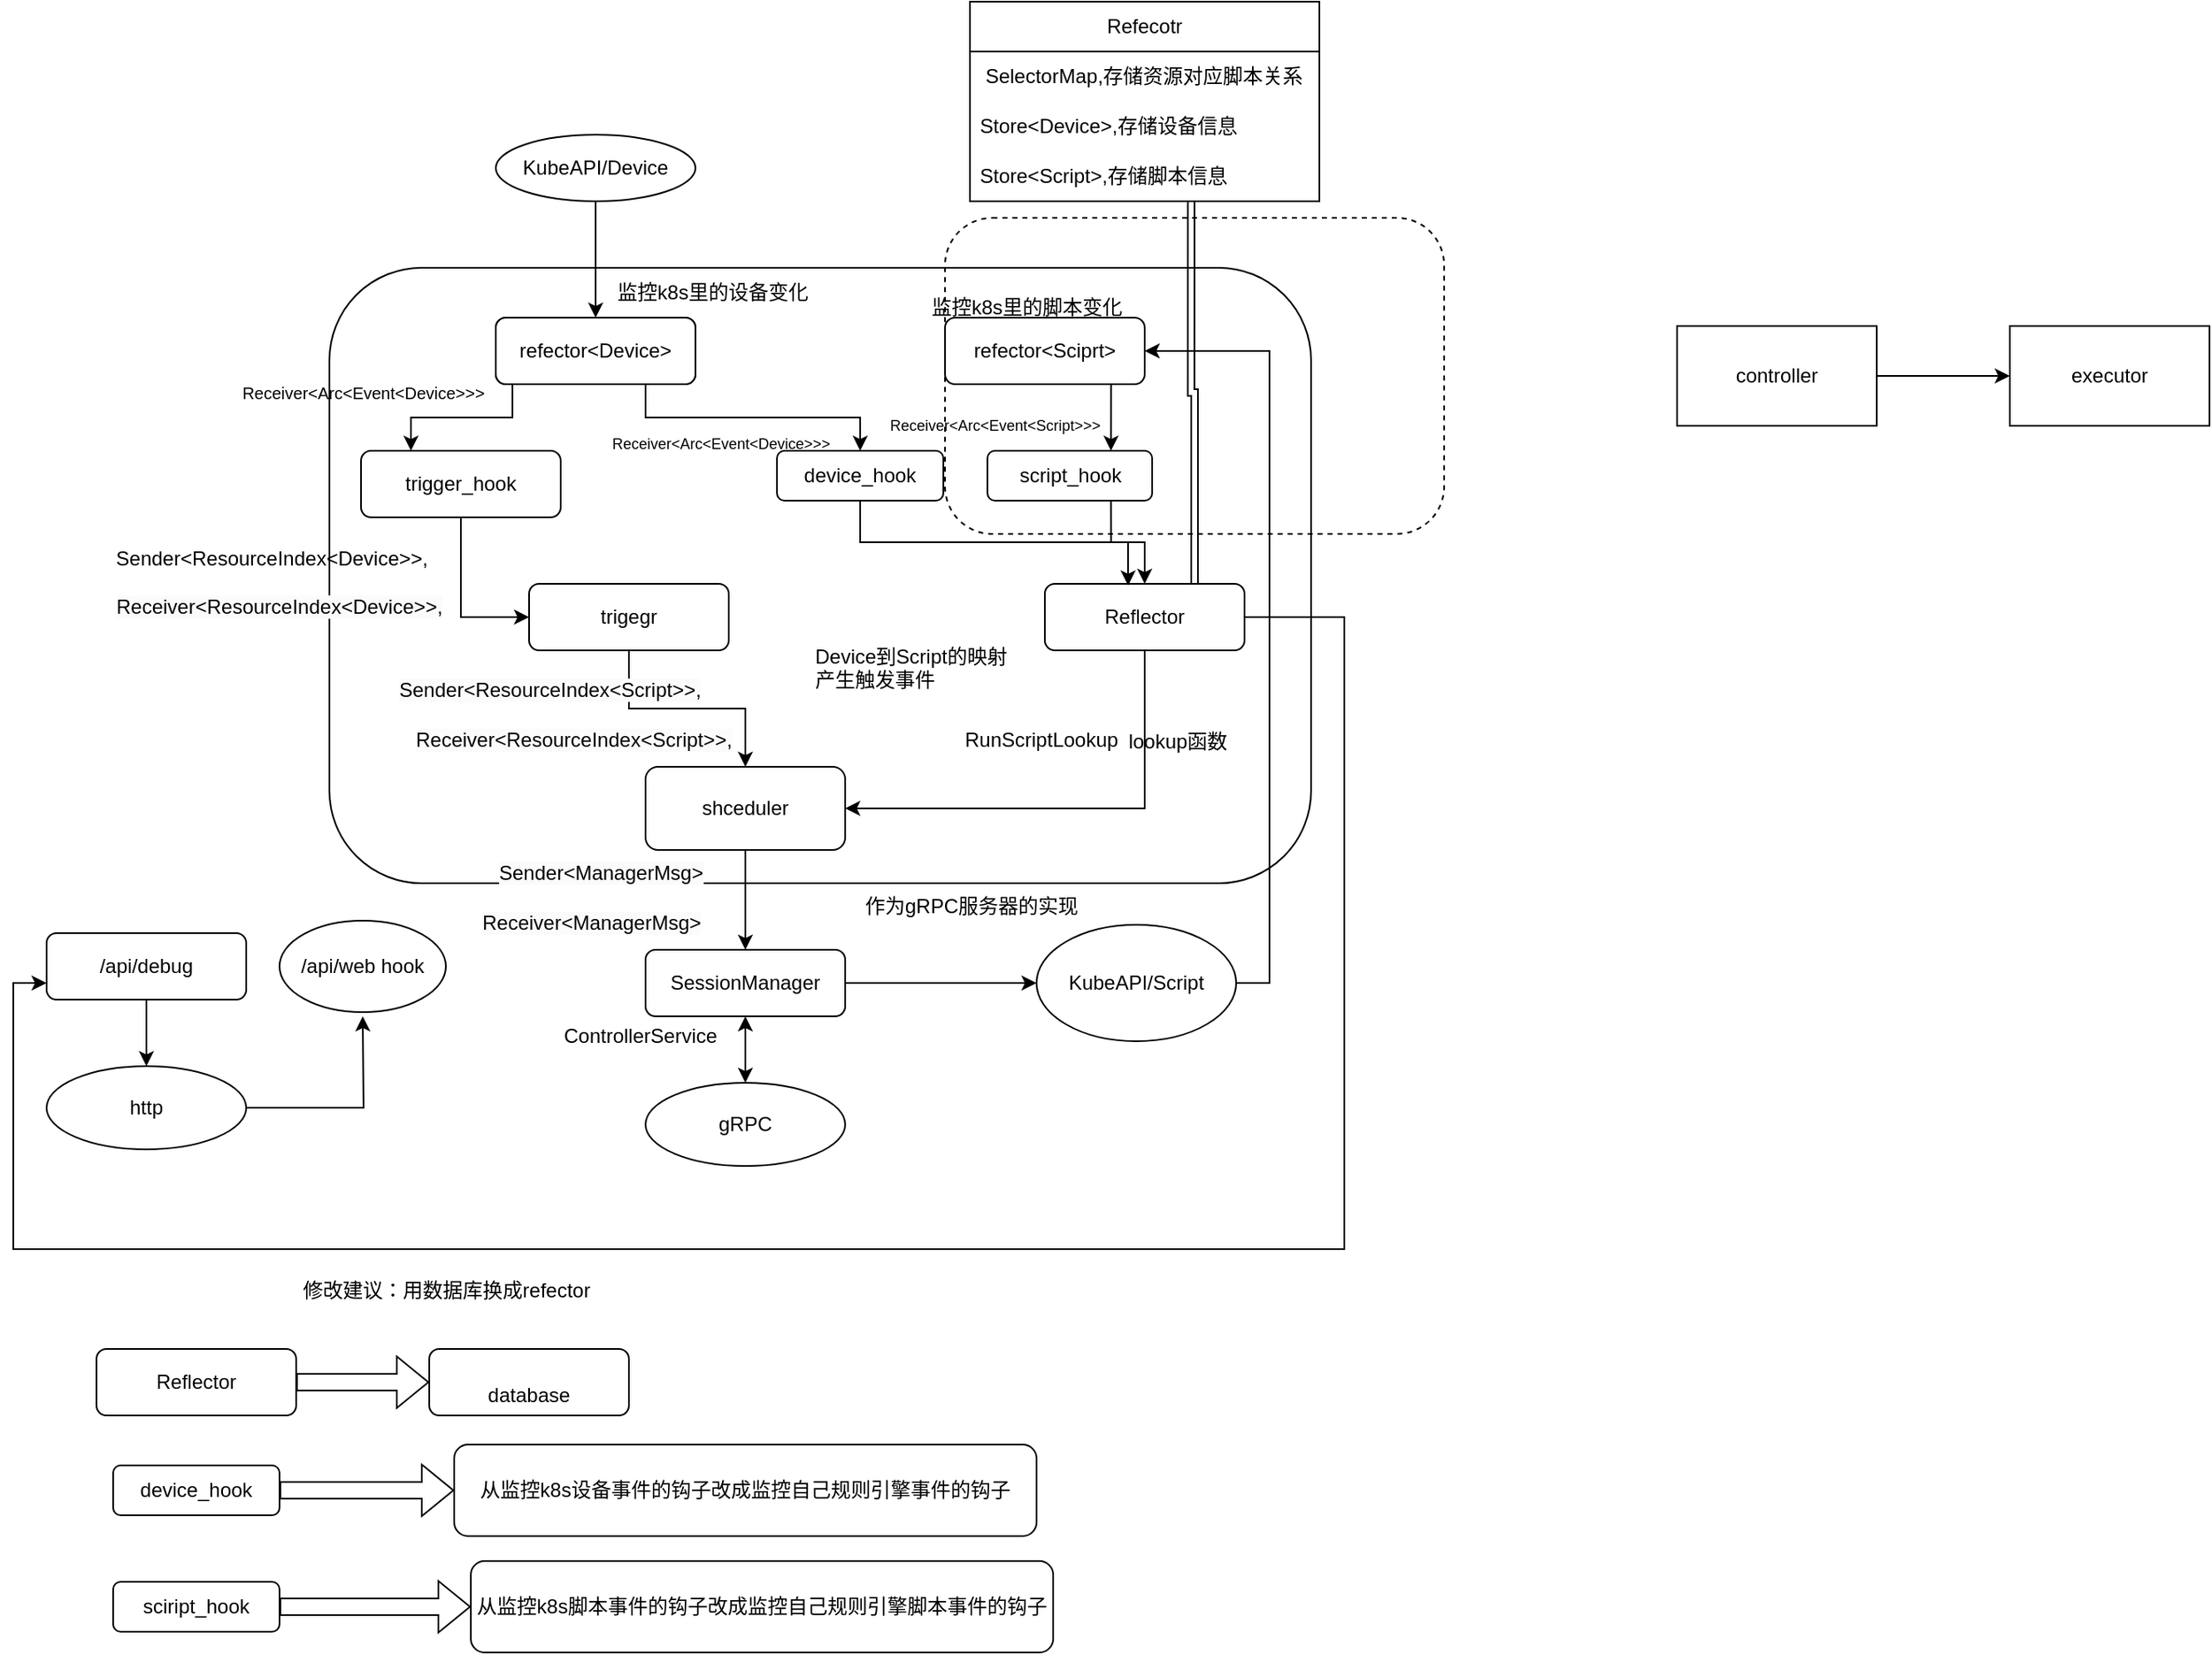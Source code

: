 <mxfile version="24.4.9" type="github">
  <diagram name="第 1 页" id="CQzHFS_RGZYJgcNgaMMt">
    <mxGraphModel dx="996" dy="1071" grid="1" gridSize="10" guides="1" tooltips="1" connect="1" arrows="1" fold="1" page="1" pageScale="1" pageWidth="827" pageHeight="1169" math="0" shadow="0">
      <root>
        <mxCell id="0" />
        <mxCell id="1" parent="0" />
        <mxCell id="HtlHZbRN097I2Q6BTtF_-56" value="" style="rounded=1;whiteSpace=wrap;html=1;fillColor=none;" parent="1" vertex="1">
          <mxGeometry x="210" y="180" width="590" height="370" as="geometry" />
        </mxCell>
        <mxCell id="HtlHZbRN097I2Q6BTtF_-1" value="refector&amp;lt;Device&amp;gt;" style="rounded=1;whiteSpace=wrap;html=1;" parent="1" vertex="1">
          <mxGeometry x="310" y="210" width="120" height="40" as="geometry" />
        </mxCell>
        <mxCell id="HtlHZbRN097I2Q6BTtF_-8" style="edgeStyle=orthogonalEdgeStyle;rounded=0;orthogonalLoop=1;jettySize=auto;html=1;exitX=0.5;exitY=1;exitDx=0;exitDy=0;entryX=0.25;entryY=0;entryDx=0;entryDy=0;" parent="1" source="HtlHZbRN097I2Q6BTtF_-2" target="HtlHZbRN097I2Q6BTtF_-6" edge="1">
          <mxGeometry relative="1" as="geometry">
            <Array as="points">
              <mxPoint x="320" y="250" />
              <mxPoint x="320" y="270" />
              <mxPoint x="259" y="270" />
            </Array>
          </mxGeometry>
        </mxCell>
        <mxCell id="HtlHZbRN097I2Q6BTtF_-9" style="edgeStyle=orthogonalEdgeStyle;rounded=0;orthogonalLoop=1;jettySize=auto;html=1;exitX=0.75;exitY=1;exitDx=0;exitDy=0;" parent="1" source="HtlHZbRN097I2Q6BTtF_-2" target="HtlHZbRN097I2Q6BTtF_-3" edge="1">
          <mxGeometry relative="1" as="geometry" />
        </mxCell>
        <mxCell id="HtlHZbRN097I2Q6BTtF_-2" value="refector&amp;lt;Device&amp;gt;" style="rounded=1;whiteSpace=wrap;html=1;" parent="1" vertex="1">
          <mxGeometry x="310" y="210" width="120" height="40" as="geometry" />
        </mxCell>
        <mxCell id="HtlHZbRN097I2Q6BTtF_-22" style="edgeStyle=orthogonalEdgeStyle;rounded=0;orthogonalLoop=1;jettySize=auto;html=1;exitX=0.5;exitY=1;exitDx=0;exitDy=0;entryX=0.5;entryY=0;entryDx=0;entryDy=0;" parent="1" source="HtlHZbRN097I2Q6BTtF_-3" target="HtlHZbRN097I2Q6BTtF_-4" edge="1">
          <mxGeometry relative="1" as="geometry" />
        </mxCell>
        <mxCell id="HtlHZbRN097I2Q6BTtF_-3" value="device_hook" style="rounded=1;whiteSpace=wrap;html=1;" parent="1" vertex="1">
          <mxGeometry x="479" y="290" width="100" height="30" as="geometry" />
        </mxCell>
        <mxCell id="HtlHZbRN097I2Q6BTtF_-13" style="edgeStyle=orthogonalEdgeStyle;rounded=0;orthogonalLoop=1;jettySize=auto;html=1;exitX=0.5;exitY=1;exitDx=0;exitDy=0;entryX=1;entryY=0.5;entryDx=0;entryDy=0;" parent="1" source="HtlHZbRN097I2Q6BTtF_-4" target="HtlHZbRN097I2Q6BTtF_-11" edge="1">
          <mxGeometry relative="1" as="geometry" />
        </mxCell>
        <mxCell id="HtlHZbRN097I2Q6BTtF_-54" style="edgeStyle=orthogonalEdgeStyle;rounded=0;orthogonalLoop=1;jettySize=auto;html=1;exitX=1;exitY=0.5;exitDx=0;exitDy=0;entryX=0;entryY=0.75;entryDx=0;entryDy=0;" parent="1" source="HtlHZbRN097I2Q6BTtF_-4" target="HtlHZbRN097I2Q6BTtF_-45" edge="1">
          <mxGeometry relative="1" as="geometry">
            <Array as="points">
              <mxPoint x="820" y="390" />
              <mxPoint x="820" y="770" />
              <mxPoint x="20" y="770" />
              <mxPoint x="20" y="610" />
            </Array>
          </mxGeometry>
        </mxCell>
        <mxCell id="HtlHZbRN097I2Q6BTtF_-4" value="Reflector" style="rounded=1;whiteSpace=wrap;html=1;" parent="1" vertex="1">
          <mxGeometry x="640" y="370" width="120" height="40" as="geometry" />
        </mxCell>
        <mxCell id="HtlHZbRN097I2Q6BTtF_-12" value="" style="edgeStyle=orthogonalEdgeStyle;rounded=0;orthogonalLoop=1;jettySize=auto;html=1;" parent="1" source="HtlHZbRN097I2Q6BTtF_-5" target="HtlHZbRN097I2Q6BTtF_-11" edge="1">
          <mxGeometry relative="1" as="geometry" />
        </mxCell>
        <mxCell id="HtlHZbRN097I2Q6BTtF_-5" value="trigegr" style="rounded=1;whiteSpace=wrap;html=1;" parent="1" vertex="1">
          <mxGeometry x="330" y="370" width="120" height="40" as="geometry" />
        </mxCell>
        <mxCell id="HtlHZbRN097I2Q6BTtF_-21" style="edgeStyle=orthogonalEdgeStyle;rounded=0;orthogonalLoop=1;jettySize=auto;html=1;exitX=0.5;exitY=1;exitDx=0;exitDy=0;entryX=0;entryY=0.5;entryDx=0;entryDy=0;" parent="1" source="HtlHZbRN097I2Q6BTtF_-6" target="HtlHZbRN097I2Q6BTtF_-5" edge="1">
          <mxGeometry relative="1" as="geometry" />
        </mxCell>
        <mxCell id="HtlHZbRN097I2Q6BTtF_-6" value="trigger_hook" style="rounded=1;whiteSpace=wrap;html=1;" parent="1" vertex="1">
          <mxGeometry x="229" y="290" width="120" height="40" as="geometry" />
        </mxCell>
        <mxCell id="jcsJn75-Q9Y8isPomqp0-7" style="edgeStyle=orthogonalEdgeStyle;rounded=0;orthogonalLoop=1;jettySize=auto;html=1;exitX=0.75;exitY=1;exitDx=0;exitDy=0;entryX=0.75;entryY=0;entryDx=0;entryDy=0;" parent="1" source="HtlHZbRN097I2Q6BTtF_-7" target="jcsJn75-Q9Y8isPomqp0-1" edge="1">
          <mxGeometry relative="1" as="geometry">
            <Array as="points">
              <mxPoint x="680" y="250" />
            </Array>
          </mxGeometry>
        </mxCell>
        <mxCell id="HtlHZbRN097I2Q6BTtF_-7" value="refector&amp;lt;Sciprt&amp;gt;" style="rounded=1;whiteSpace=wrap;html=1;" parent="1" vertex="1">
          <mxGeometry x="580" y="210" width="120" height="40" as="geometry" />
        </mxCell>
        <mxCell id="HtlHZbRN097I2Q6BTtF_-38" style="edgeStyle=orthogonalEdgeStyle;rounded=0;orthogonalLoop=1;jettySize=auto;html=1;exitX=0.5;exitY=1;exitDx=0;exitDy=0;entryX=0.5;entryY=0;entryDx=0;entryDy=0;" parent="1" source="HtlHZbRN097I2Q6BTtF_-11" target="HtlHZbRN097I2Q6BTtF_-16" edge="1">
          <mxGeometry relative="1" as="geometry" />
        </mxCell>
        <mxCell id="HtlHZbRN097I2Q6BTtF_-11" value="shceduler" style="rounded=1;whiteSpace=wrap;html=1;" parent="1" vertex="1">
          <mxGeometry x="400" y="480" width="120" height="50" as="geometry" />
        </mxCell>
        <mxCell id="HtlHZbRN097I2Q6BTtF_-25" style="edgeStyle=orthogonalEdgeStyle;rounded=0;orthogonalLoop=1;jettySize=auto;html=1;exitX=1;exitY=0.5;exitDx=0;exitDy=0;" parent="1" source="HtlHZbRN097I2Q6BTtF_-16" target="HtlHZbRN097I2Q6BTtF_-19" edge="1">
          <mxGeometry relative="1" as="geometry" />
        </mxCell>
        <mxCell id="HtlHZbRN097I2Q6BTtF_-26" value="" style="edgeStyle=orthogonalEdgeStyle;rounded=0;orthogonalLoop=1;jettySize=auto;html=1;startArrow=classic;startFill=1;" parent="1" source="HtlHZbRN097I2Q6BTtF_-16" target="HtlHZbRN097I2Q6BTtF_-17" edge="1">
          <mxGeometry relative="1" as="geometry" />
        </mxCell>
        <mxCell id="HtlHZbRN097I2Q6BTtF_-16" value="SessionManager" style="rounded=1;whiteSpace=wrap;html=1;" parent="1" vertex="1">
          <mxGeometry x="400" y="590" width="120" height="40" as="geometry" />
        </mxCell>
        <mxCell id="HtlHZbRN097I2Q6BTtF_-17" value="gRPC" style="ellipse;whiteSpace=wrap;html=1;" parent="1" vertex="1">
          <mxGeometry x="400" y="670" width="120" height="50" as="geometry" />
        </mxCell>
        <mxCell id="HtlHZbRN097I2Q6BTtF_-20" style="edgeStyle=orthogonalEdgeStyle;rounded=0;orthogonalLoop=1;jettySize=auto;html=1;entryX=0.5;entryY=0;entryDx=0;entryDy=0;" parent="1" source="HtlHZbRN097I2Q6BTtF_-18" target="HtlHZbRN097I2Q6BTtF_-2" edge="1">
          <mxGeometry relative="1" as="geometry" />
        </mxCell>
        <mxCell id="HtlHZbRN097I2Q6BTtF_-18" value="KubeAPI/Device" style="ellipse;whiteSpace=wrap;html=1;" parent="1" vertex="1">
          <mxGeometry x="310" y="100" width="120" height="40" as="geometry" />
        </mxCell>
        <mxCell id="HtlHZbRN097I2Q6BTtF_-28" style="edgeStyle=orthogonalEdgeStyle;rounded=0;orthogonalLoop=1;jettySize=auto;html=1;exitX=1;exitY=0.5;exitDx=0;exitDy=0;entryX=1;entryY=0.5;entryDx=0;entryDy=0;" parent="1" source="HtlHZbRN097I2Q6BTtF_-19" target="HtlHZbRN097I2Q6BTtF_-7" edge="1">
          <mxGeometry relative="1" as="geometry" />
        </mxCell>
        <mxCell id="HtlHZbRN097I2Q6BTtF_-19" value="KubeAPI/Script" style="ellipse;whiteSpace=wrap;html=1;" parent="1" vertex="1">
          <mxGeometry x="635" y="575" width="120" height="70" as="geometry" />
        </mxCell>
        <mxCell id="HtlHZbRN097I2Q6BTtF_-34" value="Device到Script的映射&#xa;产生触发事件" style="text;whiteSpace=wrap;html=1;" parent="1" vertex="1">
          <mxGeometry x="500" y="400" width="150" height="50" as="geometry" />
        </mxCell>
        <mxCell id="HtlHZbRN097I2Q6BTtF_-36" value="&lt;span style=&quot;color: rgb(0, 0, 0); font-family: Helvetica; font-size: 12px; font-style: normal; font-variant-ligatures: normal; font-variant-caps: normal; font-weight: 400; letter-spacing: normal; orphans: 2; text-align: left; text-indent: 0px; text-transform: none; widows: 2; word-spacing: 0px; -webkit-text-stroke-width: 0px; white-space: pre; background-color: rgb(251, 251, 251); text-decoration-thickness: initial; text-decoration-style: initial; text-decoration-color: initial; display: inline !important; float: none;&quot;&gt;Sender&amp;lt;ResourceIndex&amp;lt;Script&amp;gt;&amp;gt;,&lt;/span&gt;" style="text;whiteSpace=wrap;html=1;" parent="1" vertex="1">
          <mxGeometry x="250" y="420" width="180" height="20" as="geometry" />
        </mxCell>
        <mxCell id="HtlHZbRN097I2Q6BTtF_-37" value="&lt;span style=&quot;color: rgb(0, 0, 0); font-family: Helvetica; font-size: 12px; font-style: normal; font-variant-ligatures: normal; font-variant-caps: normal; font-weight: 400; letter-spacing: normal; orphans: 2; text-align: left; text-indent: 0px; text-transform: none; widows: 2; word-spacing: 0px; -webkit-text-stroke-width: 0px; white-space: pre; background-color: rgb(251, 251, 251); text-decoration-thickness: initial; text-decoration-style: initial; text-decoration-color: initial; display: inline !important; float: none;&quot;&gt;Receiver&amp;lt;ResourceIndex&amp;lt;Script&amp;gt;&amp;gt;,&lt;/span&gt;" style="text;whiteSpace=wrap;html=1;" parent="1" vertex="1">
          <mxGeometry x="260" y="450" width="210" height="40" as="geometry" />
        </mxCell>
        <mxCell id="HtlHZbRN097I2Q6BTtF_-39" value="&lt;span style=&quot;color: rgb(0, 0, 0); font-family: Helvetica; font-size: 12px; font-style: normal; font-variant-ligatures: normal; font-variant-caps: normal; font-weight: 400; letter-spacing: normal; orphans: 2; text-align: left; text-indent: 0px; text-transform: none; widows: 2; word-spacing: 0px; -webkit-text-stroke-width: 0px; white-space: pre; background-color: rgb(251, 251, 251); text-decoration-thickness: initial; text-decoration-style: initial; text-decoration-color: initial; display: inline !important; float: none;&quot;&gt;Receiver&amp;lt;ManagerMsg&amp;gt;&lt;/span&gt;" style="text;whiteSpace=wrap;html=1;" parent="1" vertex="1">
          <mxGeometry x="300" y="560" width="160" height="40" as="geometry" />
        </mxCell>
        <mxCell id="HtlHZbRN097I2Q6BTtF_-40" value="&lt;span style=&quot;color: rgb(0, 0, 0); font-family: Helvetica; font-size: 12px; font-style: normal; font-variant-ligatures: normal; font-variant-caps: normal; font-weight: 400; letter-spacing: normal; orphans: 2; text-align: left; text-indent: 0px; text-transform: none; widows: 2; word-spacing: 0px; -webkit-text-stroke-width: 0px; white-space: pre; background-color: rgb(251, 251, 251); text-decoration-thickness: initial; text-decoration-style: initial; text-decoration-color: initial; display: inline !important; float: none;&quot;&gt;Sender&amp;lt;ManagerMsg&amp;gt;&lt;/span&gt;" style="text;whiteSpace=wrap;html=1;" parent="1" vertex="1">
          <mxGeometry x="310" y="530" width="160" height="40" as="geometry" />
        </mxCell>
        <mxCell id="HtlHZbRN097I2Q6BTtF_-41" value="RunScriptLookup" style="text;whiteSpace=wrap;" parent="1" vertex="1">
          <mxGeometry x="590" y="450" width="130" height="40" as="geometry" />
        </mxCell>
        <mxCell id="HtlHZbRN097I2Q6BTtF_-42" value="作为gRPC服务器的实现" style="text;whiteSpace=wrap;" parent="1" vertex="1">
          <mxGeometry x="530" y="550" width="160" height="40" as="geometry" />
        </mxCell>
        <mxCell id="HtlHZbRN097I2Q6BTtF_-49" style="edgeStyle=orthogonalEdgeStyle;rounded=0;orthogonalLoop=1;jettySize=auto;html=1;exitX=0.5;exitY=1;exitDx=0;exitDy=0;entryX=0.5;entryY=0;entryDx=0;entryDy=0;" parent="1" source="HtlHZbRN097I2Q6BTtF_-45" target="HtlHZbRN097I2Q6BTtF_-46" edge="1">
          <mxGeometry relative="1" as="geometry" />
        </mxCell>
        <mxCell id="HtlHZbRN097I2Q6BTtF_-45" value="/api/debug" style="rounded=1;whiteSpace=wrap;html=1;" parent="1" vertex="1">
          <mxGeometry x="40" y="580" width="120" height="40" as="geometry" />
        </mxCell>
        <mxCell id="HtlHZbRN097I2Q6BTtF_-50" style="edgeStyle=orthogonalEdgeStyle;rounded=0;orthogonalLoop=1;jettySize=auto;html=1;exitX=1;exitY=0.5;exitDx=0;exitDy=0;" parent="1" source="HtlHZbRN097I2Q6BTtF_-46" edge="1">
          <mxGeometry relative="1" as="geometry">
            <mxPoint x="230" y="630" as="targetPoint" />
          </mxGeometry>
        </mxCell>
        <mxCell id="HtlHZbRN097I2Q6BTtF_-46" value="http" style="ellipse;whiteSpace=wrap;html=1;" parent="1" vertex="1">
          <mxGeometry x="40" y="660" width="120" height="50" as="geometry" />
        </mxCell>
        <mxCell id="HtlHZbRN097I2Q6BTtF_-47" value="/api/web hook" style="ellipse;whiteSpace=wrap;html=1;" parent="1" vertex="1">
          <mxGeometry x="180" y="572.5" width="100" height="55" as="geometry" />
        </mxCell>
        <mxCell id="HtlHZbRN097I2Q6BTtF_-55" value="ControllerService" style="text;whiteSpace=wrap;" parent="1" vertex="1">
          <mxGeometry x="349" y="627.5" width="130" height="40" as="geometry" />
        </mxCell>
        <mxCell id="HtlHZbRN097I2Q6BTtF_-57" value="lookup函数" style="text;strokeColor=none;align=center;fillColor=none;html=1;verticalAlign=middle;whiteSpace=wrap;rounded=0;" parent="1" vertex="1">
          <mxGeometry x="680" y="450" width="80" height="30" as="geometry" />
        </mxCell>
        <mxCell id="jcsJn75-Q9Y8isPomqp0-1" value="script_hook" style="rounded=1;whiteSpace=wrap;html=1;" parent="1" vertex="1">
          <mxGeometry x="605.5" y="290" width="99" height="30" as="geometry" />
        </mxCell>
        <mxCell id="jcsJn75-Q9Y8isPomqp0-6" style="edgeStyle=orthogonalEdgeStyle;rounded=0;orthogonalLoop=1;jettySize=auto;html=1;exitX=0.75;exitY=1;exitDx=0;exitDy=0;entryX=0.417;entryY=0.025;entryDx=0;entryDy=0;entryPerimeter=0;" parent="1" source="jcsJn75-Q9Y8isPomqp0-1" target="HtlHZbRN097I2Q6BTtF_-4" edge="1">
          <mxGeometry relative="1" as="geometry" />
        </mxCell>
        <mxCell id="x8UJRk2jQvPy7uIiaZKn-1" value="&lt;font style=&quot;font-size: 10px;&quot;&gt;Receiver&amp;lt;Arc&amp;lt;Event&amp;lt;Device&amp;gt;&amp;gt;&amp;gt;&lt;/font&gt;" style="text;html=1;align=center;verticalAlign=middle;resizable=0;points=[];autosize=1;strokeColor=none;fillColor=none;" parent="1" vertex="1">
          <mxGeometry x="145" y="240" width="170" height="30" as="geometry" />
        </mxCell>
        <mxCell id="x8UJRk2jQvPy7uIiaZKn-3" value="Sender&amp;lt;ResourceIndex&amp;lt;Device&amp;gt;&amp;gt;," style="text;html=1;align=center;verticalAlign=middle;resizable=0;points=[];autosize=1;strokeColor=none;fillColor=none;" parent="1" vertex="1">
          <mxGeometry x="70" y="340" width="210" height="30" as="geometry" />
        </mxCell>
        <mxCell id="x8UJRk2jQvPy7uIiaZKn-4" value="&lt;span style=&quot;color: rgb(0, 0, 0); font-family: Helvetica; font-size: 12px; font-style: normal; font-variant-ligatures: normal; font-variant-caps: normal; font-weight: 400; letter-spacing: normal; orphans: 2; text-align: left; text-indent: 0px; text-transform: none; widows: 2; word-spacing: 0px; -webkit-text-stroke-width: 0px; white-space: pre; background-color: rgb(251, 251, 251); text-decoration-thickness: initial; text-decoration-style: initial; text-decoration-color: initial; display: inline !important; float: none;&quot;&gt;Receiver&amp;lt;ResourceIndex&amp;lt;Device&amp;gt;&amp;gt;,&lt;/span&gt;" style="text;whiteSpace=wrap;html=1;" parent="1" vertex="1">
          <mxGeometry x="80" y="370" width="220" height="40" as="geometry" />
        </mxCell>
        <mxCell id="x8UJRk2jQvPy7uIiaZKn-7" value="监控k8s里的设备变化" style="text;html=1;align=center;verticalAlign=middle;resizable=0;points=[];autosize=1;strokeColor=none;fillColor=none;" parent="1" vertex="1">
          <mxGeometry x="370" y="180" width="140" height="30" as="geometry" />
        </mxCell>
        <mxCell id="x8UJRk2jQvPy7uIiaZKn-8" value="监控k8s里的脚本变化" style="text;whiteSpace=wrap;html=1;" parent="1" vertex="1">
          <mxGeometry x="570" y="190" width="150" height="40" as="geometry" />
        </mxCell>
        <mxCell id="x8UJRk2jQvPy7uIiaZKn-11" value="Refecotr" style="swimlane;fontStyle=0;childLayout=stackLayout;horizontal=1;startSize=30;horizontalStack=0;resizeParent=1;resizeParentMax=0;resizeLast=0;collapsible=1;marginBottom=0;whiteSpace=wrap;html=1;" parent="1" vertex="1">
          <mxGeometry x="595" y="20" width="210" height="120" as="geometry" />
        </mxCell>
        <mxCell id="x8UJRk2jQvPy7uIiaZKn-12" value="&amp;nbsp;SelectorMap,存储资源对应脚本关系" style="text;strokeColor=none;fillColor=none;align=left;verticalAlign=middle;spacingLeft=4;spacingRight=4;overflow=hidden;points=[[0,0.5],[1,0.5]];portConstraint=eastwest;rotatable=0;whiteSpace=wrap;html=1;" parent="x8UJRk2jQvPy7uIiaZKn-11" vertex="1">
          <mxGeometry y="30" width="210" height="30" as="geometry" />
        </mxCell>
        <mxCell id="x8UJRk2jQvPy7uIiaZKn-13" value="Store&amp;lt;Device&amp;gt;,存储设备信息" style="text;strokeColor=none;fillColor=none;align=left;verticalAlign=middle;spacingLeft=4;spacingRight=4;overflow=hidden;points=[[0,0.5],[1,0.5]];portConstraint=eastwest;rotatable=0;whiteSpace=wrap;html=1;" parent="x8UJRk2jQvPy7uIiaZKn-11" vertex="1">
          <mxGeometry y="60" width="210" height="30" as="geometry" />
        </mxCell>
        <mxCell id="x8UJRk2jQvPy7uIiaZKn-14" value="Store&amp;lt;Script&amp;gt;,存储脚本信息" style="text;strokeColor=none;fillColor=none;align=left;verticalAlign=middle;spacingLeft=4;spacingRight=4;overflow=hidden;points=[[0,0.5],[1,0.5]];portConstraint=eastwest;rotatable=0;whiteSpace=wrap;html=1;" parent="x8UJRk2jQvPy7uIiaZKn-11" vertex="1">
          <mxGeometry y="90" width="210" height="30" as="geometry" />
        </mxCell>
        <mxCell id="x8UJRk2jQvPy7uIiaZKn-16" style="edgeStyle=orthogonalEdgeStyle;rounded=0;orthogonalLoop=1;jettySize=auto;html=1;exitX=0.75;exitY=0;exitDx=0;exitDy=0;entryX=0.633;entryY=1.011;entryDx=0;entryDy=0;entryPerimeter=0;shape=link;" parent="1" source="HtlHZbRN097I2Q6BTtF_-4" target="x8UJRk2jQvPy7uIiaZKn-14" edge="1">
          <mxGeometry relative="1" as="geometry" />
        </mxCell>
        <mxCell id="x8UJRk2jQvPy7uIiaZKn-21" style="edgeStyle=orthogonalEdgeStyle;rounded=0;orthogonalLoop=1;jettySize=auto;html=1;exitX=1;exitY=0.5;exitDx=0;exitDy=0;entryX=0;entryY=0.5;entryDx=0;entryDy=0;shape=flexArrow;" parent="1" source="x8UJRk2jQvPy7uIiaZKn-17" target="x8UJRk2jQvPy7uIiaZKn-20" edge="1">
          <mxGeometry relative="1" as="geometry" />
        </mxCell>
        <mxCell id="x8UJRk2jQvPy7uIiaZKn-17" value="Reflector" style="rounded=1;whiteSpace=wrap;html=1;" parent="1" vertex="1">
          <mxGeometry x="70" y="830" width="120" height="40" as="geometry" />
        </mxCell>
        <mxCell id="x8UJRk2jQvPy7uIiaZKn-19" value="修改建议：用数据库换成refector" style="text;html=1;align=center;verticalAlign=middle;resizable=0;points=[];autosize=1;strokeColor=none;fillColor=none;" parent="1" vertex="1">
          <mxGeometry x="180" y="780" width="200" height="30" as="geometry" />
        </mxCell>
        <mxCell id="x8UJRk2jQvPy7uIiaZKn-20" value="&lt;br&gt;database" style="rounded=1;whiteSpace=wrap;html=1;" parent="1" vertex="1">
          <mxGeometry x="270" y="830" width="120" height="40" as="geometry" />
        </mxCell>
        <mxCell id="x8UJRk2jQvPy7uIiaZKn-24" value="" style="edgeStyle=orthogonalEdgeStyle;rounded=0;orthogonalLoop=1;jettySize=auto;html=1;shape=flexArrow;" parent="1" source="x8UJRk2jQvPy7uIiaZKn-22" target="x8UJRk2jQvPy7uIiaZKn-23" edge="1">
          <mxGeometry relative="1" as="geometry" />
        </mxCell>
        <mxCell id="x8UJRk2jQvPy7uIiaZKn-22" value="device_hook" style="rounded=1;whiteSpace=wrap;html=1;" parent="1" vertex="1">
          <mxGeometry x="80" y="900" width="100" height="30" as="geometry" />
        </mxCell>
        <mxCell id="x8UJRk2jQvPy7uIiaZKn-23" value="从监控k8s设备事件的钩子改成监控自己规则引擎事件的钩子" style="whiteSpace=wrap;html=1;rounded=1;" parent="1" vertex="1">
          <mxGeometry x="285" y="887.5" width="350" height="55" as="geometry" />
        </mxCell>
        <mxCell id="x8UJRk2jQvPy7uIiaZKn-27" style="edgeStyle=orthogonalEdgeStyle;rounded=0;orthogonalLoop=1;jettySize=auto;html=1;exitX=1;exitY=0.5;exitDx=0;exitDy=0;entryX=0;entryY=0.5;entryDx=0;entryDy=0;shape=flexArrow;" parent="1" source="x8UJRk2jQvPy7uIiaZKn-25" target="x8UJRk2jQvPy7uIiaZKn-26" edge="1">
          <mxGeometry relative="1" as="geometry" />
        </mxCell>
        <mxCell id="x8UJRk2jQvPy7uIiaZKn-25" value="sciript_hook" style="rounded=1;whiteSpace=wrap;html=1;" parent="1" vertex="1">
          <mxGeometry x="80" y="970" width="100" height="30" as="geometry" />
        </mxCell>
        <mxCell id="x8UJRk2jQvPy7uIiaZKn-26" value="从监控k8s脚本事件的钩子改成监控自己规则引擎脚本事件的钩子" style="whiteSpace=wrap;html=1;rounded=1;" parent="1" vertex="1">
          <mxGeometry x="295" y="957.5" width="350" height="55" as="geometry" />
        </mxCell>
        <mxCell id="x8UJRk2jQvPy7uIiaZKn-29" value="&lt;font style=&quot;font-size: 9px;&quot;&gt;Receiver&amp;lt;Arc&amp;lt;Event&amp;lt;Device&amp;gt;&amp;gt;&amp;gt;&lt;/font&gt;" style="text;html=1;align=center;verticalAlign=middle;resizable=0;points=[];autosize=1;strokeColor=none;fillColor=none;" parent="1" vertex="1">
          <mxGeometry x="370" y="270" width="150" height="30" as="geometry" />
        </mxCell>
        <mxCell id="x8UJRk2jQvPy7uIiaZKn-31" value="&lt;font style=&quot;font-size: 9px;&quot;&gt;Receiver&amp;lt;Arc&amp;lt;Event&amp;lt;Script&amp;gt;&amp;gt;&amp;gt;&lt;/font&gt;" style="text;whiteSpace=wrap;html=1;" parent="1" vertex="1">
          <mxGeometry x="544.5" y="260" width="160" height="40" as="geometry" />
        </mxCell>
        <mxCell id="L_X4CUmVj9Hn0AHwgFxH-3" value="" style="rounded=1;whiteSpace=wrap;html=1;fillColor=none;dashed=1;" parent="1" vertex="1">
          <mxGeometry x="580" y="150" width="300" height="190" as="geometry" />
        </mxCell>
        <mxCell id="sWDnrSJweIck1cadpLC_-3" value="" style="edgeStyle=orthogonalEdgeStyle;rounded=0;orthogonalLoop=1;jettySize=auto;html=1;" edge="1" parent="1" source="sWDnrSJweIck1cadpLC_-1" target="sWDnrSJweIck1cadpLC_-2">
          <mxGeometry relative="1" as="geometry" />
        </mxCell>
        <mxCell id="sWDnrSJweIck1cadpLC_-1" value="&lt;div&gt;controller&lt;/div&gt;" style="rounded=0;whiteSpace=wrap;html=1;" vertex="1" parent="1">
          <mxGeometry x="1020" y="215" width="120" height="60" as="geometry" />
        </mxCell>
        <mxCell id="sWDnrSJweIck1cadpLC_-2" value="&lt;div&gt;executor&lt;/div&gt;" style="whiteSpace=wrap;html=1;rounded=0;" vertex="1" parent="1">
          <mxGeometry x="1220" y="215" width="120" height="60" as="geometry" />
        </mxCell>
      </root>
    </mxGraphModel>
  </diagram>
</mxfile>
